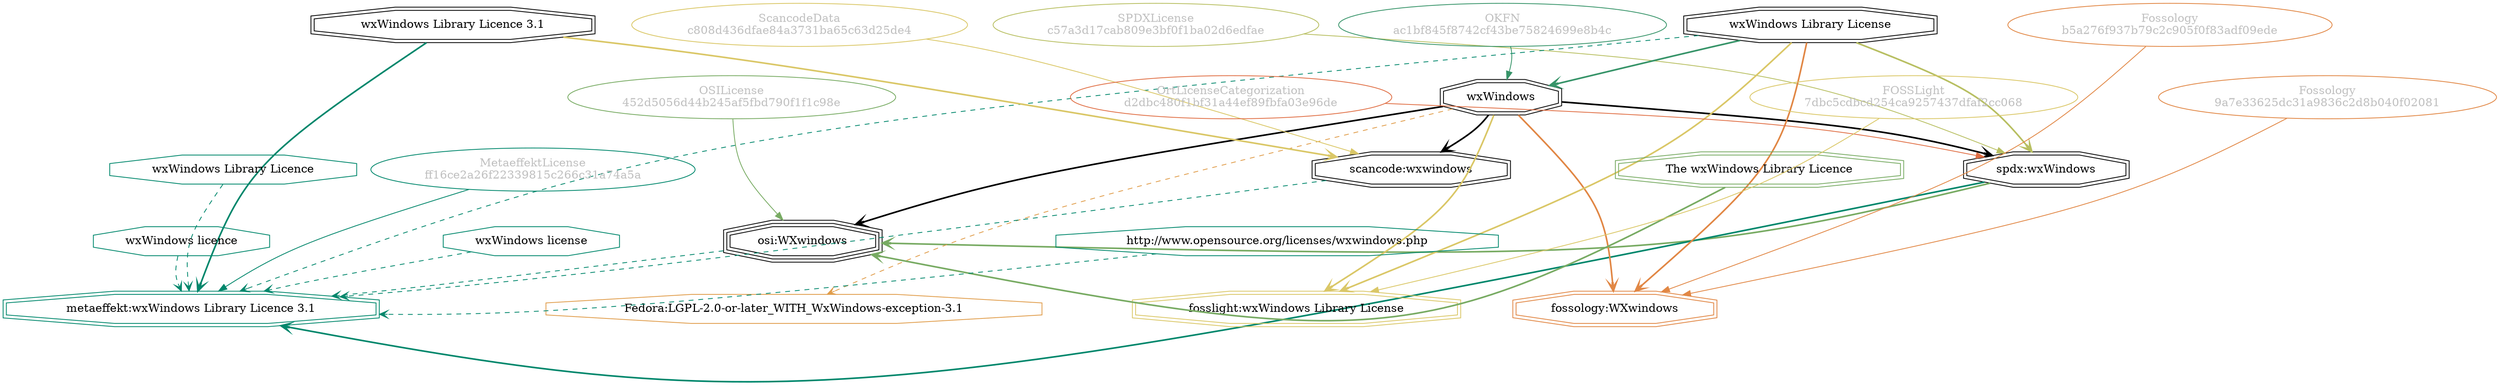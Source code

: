 strict digraph {
    node [shape=box];
    graph [splines=curved];
    4808 [label="SPDXLicense\nc57a3d17cab809e3bf0f1ba02d6edfae"
         ,fontcolor=gray
         ,color="#b8bf62"
         ,fillcolor="beige;1"
         ,shape=ellipse];
    4809 [label="spdx:wxWindows"
         ,shape=doubleoctagon];
    4810 [label=wxWindows
         ,shape=doubleoctagon];
    4811 [label="wxWindows Library License"
         ,shape=doubleoctagon];
    5325 [label="OSILicense\n452d5056d44b245af5fbd790f1f1c98e"
         ,fontcolor=gray
         ,color="#78ab63"
         ,fillcolor="beige;1"
         ,shape=ellipse];
    5326 [label="osi:WXwindows"
         ,shape=tripleoctagon];
    5327 [label="The wxWindows Library Licence"
         ,color="#78ab63"
         ,shape=doubleoctagon];
    6890 [label="Fedora:LGPL-2.0-or-later_WITH_WxWindows-exception-3.1"
         ,color="#e09d4b"
         ,shape=octagon];
    25408 [label="ScancodeData\nc808d436dfae84a3731ba65c63d25de4"
          ,fontcolor=gray
          ,color="#dac767"
          ,fillcolor="beige;1"
          ,shape=ellipse];
    25409 [label="scancode:wxwindows"
          ,shape=doubleoctagon];
    25410 [label="wxWindows Library Licence 3.1"
          ,shape=doubleoctagon];
    26209 [label="Fossology\nb5a276f937b79c2c905f0f83adf09ede"
          ,fontcolor=gray
          ,color="#e18745"
          ,fillcolor="beige;1"
          ,shape=ellipse];
    26210 [label="fossology:WXwindows"
          ,color="#e18745"
          ,shape=doubleoctagon];
    28063 [label="Fossology\n9a7e33625dc31a9836c2d8b040f02081"
          ,fontcolor=gray
          ,color="#e18745"
          ,fillcolor="beige;1"
          ,shape=ellipse];
    28398 [label="OKFN\nac1bf845f8742cf43be75824699e8b4c"
          ,fontcolor=gray
          ,color="#379469"
          ,fillcolor="beige;1"
          ,shape=ellipse];
    35319 [label="OrtLicenseCategorization\nd2dbc480f1bf31a44ef89fbfa03e96de"
          ,fontcolor=gray
          ,color="#e06f45"
          ,fillcolor="beige;1"
          ,shape=ellipse];
    49416 [label="MetaeffektLicense\nff16ce2a26f22339815c266c31a74a5a"
          ,fontcolor=gray
          ,color="#00876c"
          ,fillcolor="beige;1"
          ,shape=ellipse];
    49417 [label="metaeffekt:wxWindows Library Licence 3.1"
          ,color="#00876c"
          ,shape=doubleoctagon];
    49418 [label="wxWindows Library Licence"
          ,color="#00876c"
          ,shape=octagon];
    49419 [label="http://www.opensource.org/licenses/wxwindows.php"
          ,color="#00876c"
          ,shape=octagon];
    49421 [label="wxWindows licence"
          ,color="#00876c"
          ,shape=octagon];
    49422 [label="wxWindows license"
          ,color="#00876c"
          ,shape=octagon];
    51079 [label="FOSSLight\n7dbc5cdbcd254ca9257437dfaf2cc068"
          ,fontcolor=gray
          ,color="#dac767"
          ,fillcolor="beige;1"
          ,shape=ellipse];
    51080 [label="fosslight:wxWindows Library License"
          ,color="#dac767"
          ,shape=doubleoctagon];
    4808 -> 4809 [weight=0.5
                 ,color="#b8bf62"];
    4809 -> 5326 [style=bold
                 ,arrowhead=vee
                 ,weight=0.7
                 ,color="#78ab63"];
    4809 -> 49417 [style=bold
                  ,arrowhead=vee
                  ,weight=0.7
                  ,color="#00876c"];
    4810 -> 4809 [style=bold
                 ,arrowhead=vee
                 ,weight=0.7];
    4810 -> 5326 [style=bold
                 ,arrowhead=vee
                 ,weight=0.7];
    4810 -> 6890 [style=dashed
                 ,arrowhead=vee
                 ,weight=0.5
                 ,color="#e09d4b"];
    4810 -> 25409 [style=bold
                  ,arrowhead=vee
                  ,weight=0.7];
    4810 -> 26210 [style=bold
                  ,arrowhead=vee
                  ,weight=0.7
                  ,color="#e18745"];
    4810 -> 51080 [style=bold
                  ,arrowhead=vee
                  ,weight=0.7
                  ,color="#dac767"];
    4811 -> 4809 [style=bold
                 ,arrowhead=vee
                 ,weight=0.7
                 ,color="#b8bf62"];
    4811 -> 4810 [style=bold
                 ,arrowhead=vee
                 ,weight=0.7
                 ,color="#379469"];
    4811 -> 26210 [style=bold
                  ,arrowhead=vee
                  ,weight=0.7
                  ,color="#e18745"];
    4811 -> 49417 [style=dashed
                  ,arrowhead=vee
                  ,weight=0.5
                  ,color="#00876c"];
    4811 -> 51080 [style=bold
                  ,arrowhead=vee
                  ,weight=0.7
                  ,color="#dac767"];
    5325 -> 5326 [weight=0.5
                 ,color="#78ab63"];
    5326 -> 49417 [style=dashed
                  ,arrowhead=vee
                  ,weight=0.5
                  ,color="#00876c"];
    5327 -> 5326 [style=bold
                 ,arrowhead=vee
                 ,weight=0.7
                 ,color="#78ab63"];
    25408 -> 25409 [weight=0.5
                   ,color="#dac767"];
    25409 -> 49417 [style=dashed
                   ,arrowhead=vee
                   ,weight=0.5
                   ,color="#00876c"];
    25410 -> 25409 [style=bold
                   ,arrowhead=vee
                   ,weight=0.7
                   ,color="#dac767"];
    25410 -> 49417 [style=bold
                   ,arrowhead=vee
                   ,weight=0.7
                   ,color="#00876c"];
    25410 -> 49417 [style=bold
                   ,arrowhead=vee
                   ,weight=0.7
                   ,color="#00876c"];
    26209 -> 26210 [weight=0.5
                   ,color="#e18745"];
    28063 -> 26210 [weight=0.5
                   ,color="#e18745"];
    28398 -> 4810 [weight=0.5
                  ,color="#379469"];
    35319 -> 4809 [weight=0.5
                  ,color="#e06f45"];
    49416 -> 49417 [weight=0.5
                   ,color="#00876c"];
    49418 -> 49417 [style=dashed
                   ,arrowhead=vee
                   ,weight=0.5
                   ,color="#00876c"];
    49419 -> 49417 [style=dashed
                   ,arrowhead=vee
                   ,weight=0.5
                   ,color="#00876c"];
    49421 -> 49417 [style=dashed
                   ,arrowhead=vee
                   ,weight=0.5
                   ,color="#00876c"];
    49422 -> 49417 [style=dashed
                   ,arrowhead=vee
                   ,weight=0.5
                   ,color="#00876c"];
    51079 -> 51080 [weight=0.5
                   ,color="#dac767"];
}
